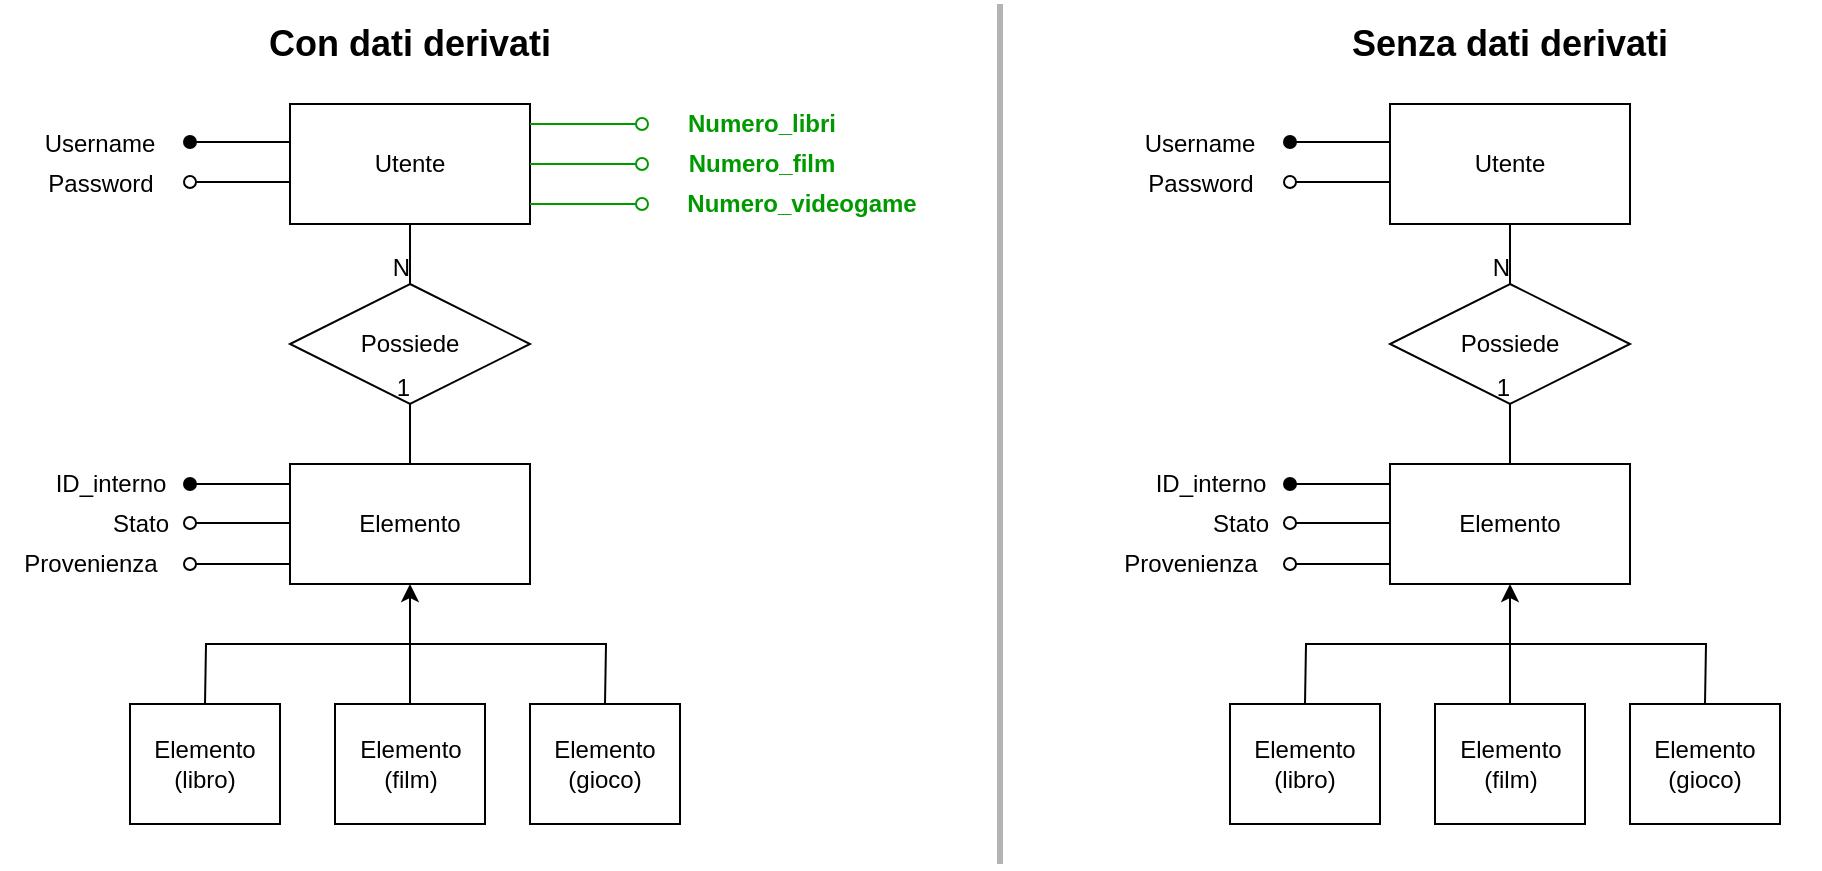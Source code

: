 <mxfile version="13.0.3" type="github"><diagram id="7_QHWCsFfzk6Nme5OQ3d" name="Page-1"><mxGraphModel dx="798" dy="455" grid="1" gridSize="10" guides="1" tooltips="0" connect="1" arrows="1" fold="1" page="0" pageScale="1" pageWidth="827" pageHeight="1169" math="0" shadow="0"><root><mxCell id="0"/><mxCell id="1" parent="0"/><mxCell id="NyaqXs_EkL7qPhd6cTRv-2" value="Elemento (libro)" style="rounded=0;whiteSpace=wrap;html=1;" vertex="1" parent="1"><mxGeometry x="615" y="380" width="75" height="60" as="geometry"/></mxCell><mxCell id="NyaqXs_EkL7qPhd6cTRv-4" value="Elemento" style="rounded=0;whiteSpace=wrap;html=1;" vertex="1" parent="1"><mxGeometry x="695" y="260" width="120" height="60" as="geometry"/></mxCell><mxCell id="NyaqXs_EkL7qPhd6cTRv-5" value="Utente" style="rounded=0;whiteSpace=wrap;html=1;" vertex="1" parent="1"><mxGeometry x="695" y="80" width="120" height="60" as="geometry"/></mxCell><mxCell id="NyaqXs_EkL7qPhd6cTRv-6" value="&lt;font style=&quot;font-size: 18px&quot;&gt;Senza dati derivati&lt;/font&gt;" style="text;html=1;strokeColor=none;fillColor=none;align=center;verticalAlign=middle;whiteSpace=wrap;rounded=0;fontStyle=1" vertex="1" parent="1"><mxGeometry x="600" y="30" width="310" height="40" as="geometry"/></mxCell><mxCell id="NyaqXs_EkL7qPhd6cTRv-9" value="" style="endArrow=classic;html=1;exitX=0.5;exitY=0;exitDx=0;exitDy=0;entryX=0.5;entryY=1;entryDx=0;entryDy=0;" edge="1" parent="1" target="NyaqXs_EkL7qPhd6cTRv-4"><mxGeometry width="50" height="50" relative="1" as="geometry"><mxPoint x="755" y="380" as="sourcePoint"/><mxPoint x="885" y="240" as="targetPoint"/></mxGeometry></mxCell><mxCell id="NyaqXs_EkL7qPhd6cTRv-14" value="Possiede" style="shape=rhombus;perimeter=rhombusPerimeter;whiteSpace=wrap;html=1;align=center;" vertex="1" parent="1"><mxGeometry x="695" y="170" width="120" height="60" as="geometry"/></mxCell><mxCell id="NyaqXs_EkL7qPhd6cTRv-15" value="" style="endArrow=none;html=1;rounded=0;entryX=0.5;entryY=1;entryDx=0;entryDy=0;exitX=0.5;exitY=0;exitDx=0;exitDy=0;" edge="1" parent="1" source="NyaqXs_EkL7qPhd6cTRv-4" target="NyaqXs_EkL7qPhd6cTRv-14"><mxGeometry relative="1" as="geometry"><mxPoint x="842.5" y="260" as="sourcePoint"/><mxPoint x="1002.5" y="260" as="targetPoint"/></mxGeometry></mxCell><mxCell id="NyaqXs_EkL7qPhd6cTRv-16" value="1" style="resizable=0;html=1;align=right;verticalAlign=bottom;" connectable="0" vertex="1" parent="NyaqXs_EkL7qPhd6cTRv-15"><mxGeometry x="1" relative="1" as="geometry"/></mxCell><mxCell id="NyaqXs_EkL7qPhd6cTRv-17" value="" style="endArrow=none;html=1;rounded=0;entryX=0.5;entryY=0;entryDx=0;entryDy=0;exitX=0.5;exitY=1;exitDx=0;exitDy=0;" edge="1" parent="1" source="NyaqXs_EkL7qPhd6cTRv-5" target="NyaqXs_EkL7qPhd6cTRv-14"><mxGeometry relative="1" as="geometry"><mxPoint x="757.5" y="150" as="sourcePoint"/><mxPoint x="1002.5" y="260" as="targetPoint"/></mxGeometry></mxCell><mxCell id="NyaqXs_EkL7qPhd6cTRv-18" value="N" style="resizable=0;html=1;align=right;verticalAlign=bottom;" connectable="0" vertex="1" parent="NyaqXs_EkL7qPhd6cTRv-17"><mxGeometry x="1" relative="1" as="geometry"/></mxCell><mxCell id="NyaqXs_EkL7qPhd6cTRv-19" value="Elemento (film)" style="rounded=0;whiteSpace=wrap;html=1;" vertex="1" parent="1"><mxGeometry x="717.5" y="380" width="75" height="60" as="geometry"/></mxCell><mxCell id="NyaqXs_EkL7qPhd6cTRv-20" value="Elemento (gioco)" style="rounded=0;whiteSpace=wrap;html=1;" vertex="1" parent="1"><mxGeometry x="815" y="380" width="75" height="60" as="geometry"/></mxCell><mxCell id="NyaqXs_EkL7qPhd6cTRv-21" value="" style="endArrow=none;html=1;rounded=0;exitX=0.5;exitY=0;exitDx=0;exitDy=0;entryX=0.5;entryY=0;entryDx=0;entryDy=0;" edge="1" parent="1" source="NyaqXs_EkL7qPhd6cTRv-2" target="NyaqXs_EkL7qPhd6cTRv-20"><mxGeometry relative="1" as="geometry"><mxPoint x="825" y="300" as="sourcePoint"/><mxPoint x="985" y="300" as="targetPoint"/><Array as="points"><mxPoint x="653" y="350"/><mxPoint x="853" y="350"/></Array></mxGeometry></mxCell><mxCell id="NyaqXs_EkL7qPhd6cTRv-23" value="Elemento (libro)" style="rounded=0;whiteSpace=wrap;html=1;" vertex="1" parent="1"><mxGeometry x="65" y="380" width="75" height="60" as="geometry"/></mxCell><mxCell id="NyaqXs_EkL7qPhd6cTRv-24" value="Elemento" style="rounded=0;whiteSpace=wrap;html=1;" vertex="1" parent="1"><mxGeometry x="145" y="260" width="120" height="60" as="geometry"/></mxCell><mxCell id="NyaqXs_EkL7qPhd6cTRv-25" value="Utente" style="rounded=0;whiteSpace=wrap;html=1;" vertex="1" parent="1"><mxGeometry x="145" y="80" width="120" height="60" as="geometry"/></mxCell><mxCell id="NyaqXs_EkL7qPhd6cTRv-26" value="&lt;font style=&quot;font-size: 18px&quot;&gt;Con dati derivati&lt;/font&gt;" style="text;html=1;strokeColor=none;fillColor=none;align=center;verticalAlign=middle;whiteSpace=wrap;rounded=0;fontStyle=1" vertex="1" parent="1"><mxGeometry x="50" y="30" width="310" height="40" as="geometry"/></mxCell><mxCell id="NyaqXs_EkL7qPhd6cTRv-27" value="" style="endArrow=classic;html=1;exitX=0.5;exitY=0;exitDx=0;exitDy=0;entryX=0.5;entryY=1;entryDx=0;entryDy=0;" edge="1" parent="1" target="NyaqXs_EkL7qPhd6cTRv-24"><mxGeometry width="50" height="50" relative="1" as="geometry"><mxPoint x="205" y="380" as="sourcePoint"/><mxPoint x="335" y="240" as="targetPoint"/></mxGeometry></mxCell><mxCell id="NyaqXs_EkL7qPhd6cTRv-28" value="Possiede" style="shape=rhombus;perimeter=rhombusPerimeter;whiteSpace=wrap;html=1;align=center;" vertex="1" parent="1"><mxGeometry x="145" y="170" width="120" height="60" as="geometry"/></mxCell><mxCell id="NyaqXs_EkL7qPhd6cTRv-29" value="" style="endArrow=none;html=1;rounded=0;entryX=0.5;entryY=1;entryDx=0;entryDy=0;exitX=0.5;exitY=0;exitDx=0;exitDy=0;" edge="1" parent="1" source="NyaqXs_EkL7qPhd6cTRv-24" target="NyaqXs_EkL7qPhd6cTRv-28"><mxGeometry relative="1" as="geometry"><mxPoint x="292.5" y="260" as="sourcePoint"/><mxPoint x="452.5" y="260" as="targetPoint"/></mxGeometry></mxCell><mxCell id="NyaqXs_EkL7qPhd6cTRv-30" value="1" style="resizable=0;html=1;align=right;verticalAlign=bottom;" connectable="0" vertex="1" parent="NyaqXs_EkL7qPhd6cTRv-29"><mxGeometry x="1" relative="1" as="geometry"/></mxCell><mxCell id="NyaqXs_EkL7qPhd6cTRv-31" value="" style="endArrow=none;html=1;rounded=0;entryX=0.5;entryY=0;entryDx=0;entryDy=0;exitX=0.5;exitY=1;exitDx=0;exitDy=0;" edge="1" parent="1" source="NyaqXs_EkL7qPhd6cTRv-25" target="NyaqXs_EkL7qPhd6cTRv-28"><mxGeometry relative="1" as="geometry"><mxPoint x="207.5" y="150" as="sourcePoint"/><mxPoint x="452.5" y="260" as="targetPoint"/></mxGeometry></mxCell><mxCell id="NyaqXs_EkL7qPhd6cTRv-32" value="N" style="resizable=0;html=1;align=right;verticalAlign=bottom;" connectable="0" vertex="1" parent="NyaqXs_EkL7qPhd6cTRv-31"><mxGeometry x="1" relative="1" as="geometry"/></mxCell><mxCell id="NyaqXs_EkL7qPhd6cTRv-33" value="Elemento (film)" style="rounded=0;whiteSpace=wrap;html=1;" vertex="1" parent="1"><mxGeometry x="167.5" y="380" width="75" height="60" as="geometry"/></mxCell><mxCell id="NyaqXs_EkL7qPhd6cTRv-34" value="Elemento (gioco)" style="rounded=0;whiteSpace=wrap;html=1;" vertex="1" parent="1"><mxGeometry x="265" y="380" width="75" height="60" as="geometry"/></mxCell><mxCell id="NyaqXs_EkL7qPhd6cTRv-35" value="" style="endArrow=none;html=1;rounded=0;exitX=0.5;exitY=0;exitDx=0;exitDy=0;entryX=0.5;entryY=0;entryDx=0;entryDy=0;" edge="1" parent="1" source="NyaqXs_EkL7qPhd6cTRv-23" target="NyaqXs_EkL7qPhd6cTRv-34"><mxGeometry relative="1" as="geometry"><mxPoint x="275" y="300" as="sourcePoint"/><mxPoint x="435" y="300" as="targetPoint"/><Array as="points"><mxPoint x="103" y="350"/><mxPoint x="303" y="350"/></Array></mxGeometry></mxCell><mxCell id="NyaqXs_EkL7qPhd6cTRv-36" value="" style="endArrow=oval;html=1;rounded=0;exitX=1;exitY=0.5;exitDx=0;exitDy=0;startArrow=none;startFill=0;endFill=0;strokeColor=#009900;fontColor=#009900;" edge="1" parent="1" source="NyaqXs_EkL7qPhd6cTRv-25"><mxGeometry relative="1" as="geometry"><mxPoint x="41" y="240" as="sourcePoint"/><mxPoint x="321" y="110" as="targetPoint"/></mxGeometry></mxCell><mxCell id="NyaqXs_EkL7qPhd6cTRv-37" value="Numero_film" style="text;html=1;strokeColor=none;fillColor=none;align=center;verticalAlign=middle;whiteSpace=wrap;rounded=0;fontColor=#009900;fontStyle=1" vertex="1" parent="1"><mxGeometry x="361" y="100" width="40" height="20" as="geometry"/></mxCell><mxCell id="NyaqXs_EkL7qPhd6cTRv-38" value="" style="endArrow=oval;html=1;rounded=0;exitX=1;exitY=0.5;exitDx=0;exitDy=0;startArrow=none;startFill=0;endFill=0;strokeColor=#009900;fontColor=#009900;" edge="1" parent="1"><mxGeometry relative="1" as="geometry"><mxPoint x="265" y="130" as="sourcePoint"/><mxPoint x="321" y="130" as="targetPoint"/></mxGeometry></mxCell><mxCell id="NyaqXs_EkL7qPhd6cTRv-39" value="Numero_videogame" style="text;html=1;strokeColor=none;fillColor=none;align=center;verticalAlign=middle;whiteSpace=wrap;rounded=0;fontColor=#009900;fontStyle=1" vertex="1" parent="1"><mxGeometry x="381" y="120" width="40" height="20" as="geometry"/></mxCell><mxCell id="NyaqXs_EkL7qPhd6cTRv-40" value="" style="endArrow=oval;html=1;rounded=0;exitX=1;exitY=0.5;exitDx=0;exitDy=0;startArrow=none;startFill=0;endFill=0;strokeColor=#009900;fontColor=#009900;" edge="1" parent="1"><mxGeometry relative="1" as="geometry"><mxPoint x="265" y="90" as="sourcePoint"/><mxPoint x="321" y="90" as="targetPoint"/></mxGeometry></mxCell><mxCell id="NyaqXs_EkL7qPhd6cTRv-41" value="Numero_libri" style="text;html=1;strokeColor=none;fillColor=none;align=center;verticalAlign=middle;whiteSpace=wrap;rounded=0;fontColor=#009900;fontStyle=1" vertex="1" parent="1"><mxGeometry x="361" y="80" width="40" height="20" as="geometry"/></mxCell><mxCell id="NyaqXs_EkL7qPhd6cTRv-43" value="" style="endArrow=oval;html=1;rounded=0;exitX=1;exitY=0.5;exitDx=0;exitDy=0;startArrow=none;startFill=0;endFill=1;" edge="1" parent="1"><mxGeometry relative="1" as="geometry"><mxPoint x="695" y="99" as="sourcePoint"/><mxPoint x="645" y="99" as="targetPoint"/></mxGeometry></mxCell><mxCell id="NyaqXs_EkL7qPhd6cTRv-44" value="" style="endArrow=oval;html=1;rounded=0;exitX=1;exitY=0.5;exitDx=0;exitDy=0;startArrow=none;startFill=0;endFill=0;" edge="1" parent="1"><mxGeometry relative="1" as="geometry"><mxPoint x="695" y="119" as="sourcePoint"/><mxPoint x="645" y="119" as="targetPoint"/></mxGeometry></mxCell><mxCell id="NyaqXs_EkL7qPhd6cTRv-45" value="" style="endArrow=oval;html=1;rounded=0;exitX=1;exitY=0.5;exitDx=0;exitDy=0;startArrow=none;startFill=0;endFill=1;" edge="1" parent="1"><mxGeometry relative="1" as="geometry"><mxPoint x="695" y="270" as="sourcePoint"/><mxPoint x="645" y="270" as="targetPoint"/></mxGeometry></mxCell><mxCell id="NyaqXs_EkL7qPhd6cTRv-46" value="" style="endArrow=oval;html=1;rounded=0;exitX=1;exitY=0.5;exitDx=0;exitDy=0;startArrow=none;startFill=0;endFill=0;" edge="1" parent="1"><mxGeometry relative="1" as="geometry"><mxPoint x="695" y="289.5" as="sourcePoint"/><mxPoint x="645" y="289.5" as="targetPoint"/></mxGeometry></mxCell><mxCell id="NyaqXs_EkL7qPhd6cTRv-47" value="" style="endArrow=oval;html=1;rounded=0;exitX=1;exitY=0.5;exitDx=0;exitDy=0;startArrow=none;startFill=0;endFill=0;" edge="1" parent="1"><mxGeometry relative="1" as="geometry"><mxPoint x="695" y="310" as="sourcePoint"/><mxPoint x="645" y="310" as="targetPoint"/></mxGeometry></mxCell><mxCell id="NyaqXs_EkL7qPhd6cTRv-48" value="Username" style="text;html=1;strokeColor=none;fillColor=none;align=center;verticalAlign=middle;whiteSpace=wrap;rounded=0;" vertex="1" parent="1"><mxGeometry x="580" y="90" width="40" height="20" as="geometry"/></mxCell><mxCell id="NyaqXs_EkL7qPhd6cTRv-49" value="Password" style="text;html=1;align=center;verticalAlign=middle;resizable=0;points=[];autosize=1;" vertex="1" parent="1"><mxGeometry x="565" y="110" width="70" height="20" as="geometry"/></mxCell><mxCell id="NyaqXs_EkL7qPhd6cTRv-50" value="ID_interno" style="text;html=1;align=center;verticalAlign=middle;resizable=0;points=[];autosize=1;" vertex="1" parent="1"><mxGeometry x="565" y="260" width="80" height="20" as="geometry"/></mxCell><mxCell id="NyaqXs_EkL7qPhd6cTRv-51" value="Stato" style="text;html=1;align=center;verticalAlign=middle;resizable=0;points=[];autosize=1;" vertex="1" parent="1"><mxGeometry x="595" y="280" width="50" height="20" as="geometry"/></mxCell><mxCell id="NyaqXs_EkL7qPhd6cTRv-52" value="Provenienza" style="text;html=1;align=center;verticalAlign=middle;resizable=0;points=[];autosize=1;" vertex="1" parent="1"><mxGeometry x="550" y="300" width="90" height="20" as="geometry"/></mxCell><mxCell id="NyaqXs_EkL7qPhd6cTRv-53" value="" style="endArrow=oval;html=1;rounded=0;exitX=1;exitY=0.5;exitDx=0;exitDy=0;startArrow=none;startFill=0;endFill=1;" edge="1" parent="1"><mxGeometry relative="1" as="geometry"><mxPoint x="145" y="99" as="sourcePoint"/><mxPoint x="95" y="99" as="targetPoint"/></mxGeometry></mxCell><mxCell id="NyaqXs_EkL7qPhd6cTRv-54" value="" style="endArrow=oval;html=1;rounded=0;exitX=1;exitY=0.5;exitDx=0;exitDy=0;startArrow=none;startFill=0;endFill=0;" edge="1" parent="1"><mxGeometry relative="1" as="geometry"><mxPoint x="145" y="119" as="sourcePoint"/><mxPoint x="95" y="119" as="targetPoint"/></mxGeometry></mxCell><mxCell id="NyaqXs_EkL7qPhd6cTRv-55" value="" style="endArrow=oval;html=1;rounded=0;exitX=1;exitY=0.5;exitDx=0;exitDy=0;startArrow=none;startFill=0;endFill=1;" edge="1" parent="1"><mxGeometry relative="1" as="geometry"><mxPoint x="145" y="270" as="sourcePoint"/><mxPoint x="95" y="270" as="targetPoint"/></mxGeometry></mxCell><mxCell id="NyaqXs_EkL7qPhd6cTRv-56" value="" style="endArrow=oval;html=1;rounded=0;exitX=1;exitY=0.5;exitDx=0;exitDy=0;startArrow=none;startFill=0;endFill=0;" edge="1" parent="1"><mxGeometry relative="1" as="geometry"><mxPoint x="145" y="289.5" as="sourcePoint"/><mxPoint x="95" y="289.5" as="targetPoint"/></mxGeometry></mxCell><mxCell id="NyaqXs_EkL7qPhd6cTRv-57" value="" style="endArrow=oval;html=1;rounded=0;exitX=1;exitY=0.5;exitDx=0;exitDy=0;startArrow=none;startFill=0;endFill=0;" edge="1" parent="1"><mxGeometry relative="1" as="geometry"><mxPoint x="145" y="310" as="sourcePoint"/><mxPoint x="95" y="310" as="targetPoint"/></mxGeometry></mxCell><mxCell id="NyaqXs_EkL7qPhd6cTRv-58" value="Username" style="text;html=1;strokeColor=none;fillColor=none;align=center;verticalAlign=middle;whiteSpace=wrap;rounded=0;" vertex="1" parent="1"><mxGeometry x="30" y="90" width="40" height="20" as="geometry"/></mxCell><mxCell id="NyaqXs_EkL7qPhd6cTRv-59" value="Password" style="text;html=1;align=center;verticalAlign=middle;resizable=0;points=[];autosize=1;" vertex="1" parent="1"><mxGeometry x="15" y="110" width="70" height="20" as="geometry"/></mxCell><mxCell id="NyaqXs_EkL7qPhd6cTRv-60" value="ID_interno" style="text;html=1;align=center;verticalAlign=middle;resizable=0;points=[];autosize=1;" vertex="1" parent="1"><mxGeometry x="15" y="260" width="80" height="20" as="geometry"/></mxCell><mxCell id="NyaqXs_EkL7qPhd6cTRv-61" value="Stato" style="text;html=1;align=center;verticalAlign=middle;resizable=0;points=[];autosize=1;" vertex="1" parent="1"><mxGeometry x="45" y="280" width="50" height="20" as="geometry"/></mxCell><mxCell id="NyaqXs_EkL7qPhd6cTRv-62" value="Provenienza" style="text;html=1;align=center;verticalAlign=middle;resizable=0;points=[];autosize=1;" vertex="1" parent="1"><mxGeometry y="300" width="90" height="20" as="geometry"/></mxCell><mxCell id="NyaqXs_EkL7qPhd6cTRv-65" value="" style="endArrow=none;html=1;strokeColor=#B3B3B3;fontSize=10;fontColor=#009900;fontStyle=1;strokeWidth=3;" edge="1" parent="1"><mxGeometry width="50" height="50" relative="1" as="geometry"><mxPoint x="500" y="460" as="sourcePoint"/><mxPoint x="500" y="30" as="targetPoint"/></mxGeometry></mxCell></root></mxGraphModel></diagram></mxfile>